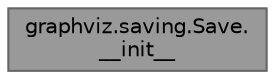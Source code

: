 digraph "graphviz.saving.Save.__init__"
{
 
  bgcolor="transparent";
  edge [fontname=Helvetica,fontsize=10,labelfontname=Helvetica,labelfontsize=10];
  node [fontname=Helvetica,fontsize=10,shape=box,height=0.2,width=0.4];
  rankdir="LR";
  Node1 [id="Node000001",label="graphviz.saving.Save.\l__init__",height=0.2,width=0.4,color="gray40", fillcolor="grey60", style="filled", fontcolor="black",tooltip=" "];
}
